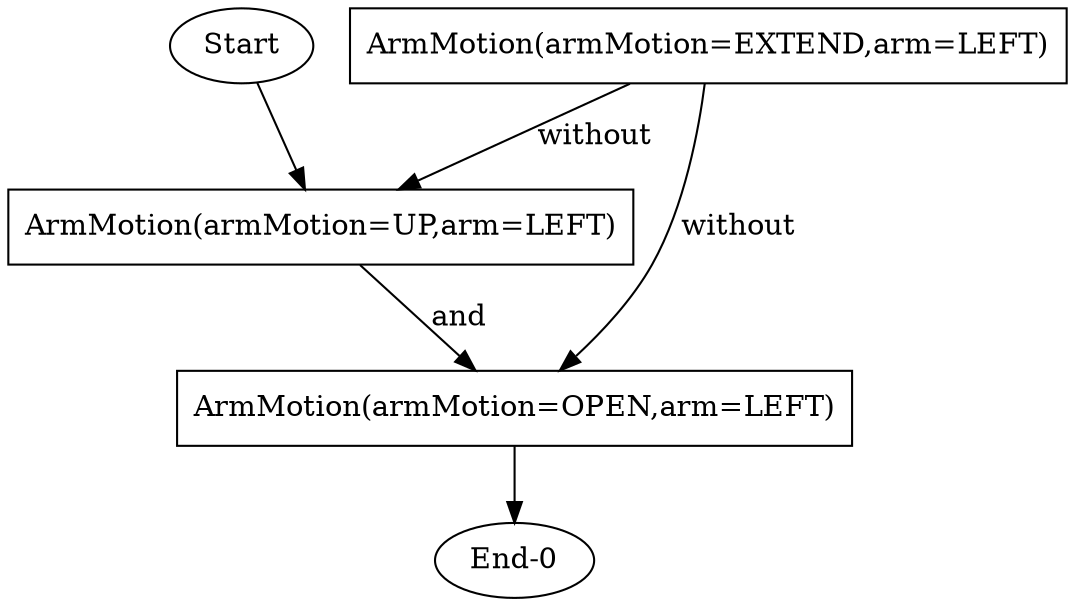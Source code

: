 strict digraph  {
Start [sent_idx=0];
"ArmMotion(armMotion=UP,arm=LEFT)" [idx=0, idx_main=0, sent_idx=0, shape=box];
"ArmMotion(armMotion=OPEN,arm=LEFT)" [idx=1, idx_main=1, sent_idx=0, shape=box];
"ArmMotion(armMotion=EXTEND,arm=LEFT)" [idx=2, sent_idx=0, shape=box];
"End-0" [sent_idx=0];
Start -> "ArmMotion(armMotion=UP,arm=LEFT)"  [label=""];
"ArmMotion(armMotion=UP,arm=LEFT)" -> "ArmMotion(armMotion=OPEN,arm=LEFT)"  [label="and"];
"ArmMotion(armMotion=OPEN,arm=LEFT)" -> "End-0"  [label=""];
"ArmMotion(armMotion=EXTEND,arm=LEFT)" -> "ArmMotion(armMotion=UP,arm=LEFT)"  [label="without"];
"ArmMotion(armMotion=EXTEND,arm=LEFT)" -> "ArmMotion(armMotion=OPEN,arm=LEFT)"  [label="without"];
}
